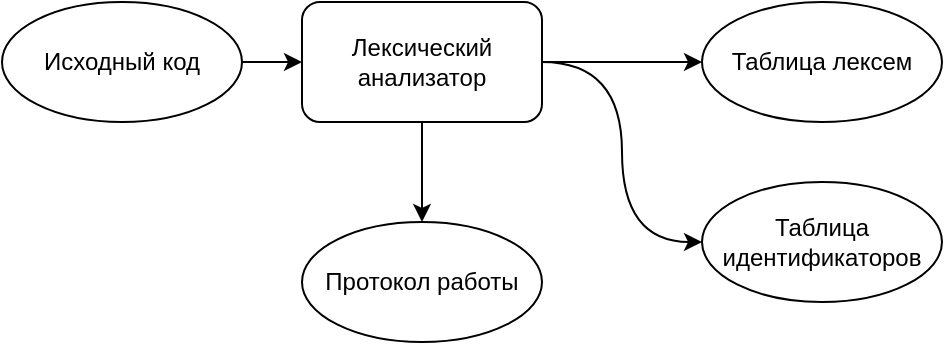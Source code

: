 <mxfile version="13.9.9" type="device"><diagram id="nFt-cHLdguVoxVk7pJB8" name="Страница 1"><mxGraphModel dx="1024" dy="592" grid="1" gridSize="10" guides="1" tooltips="1" connect="1" arrows="1" fold="1" page="1" pageScale="1" pageWidth="827" pageHeight="1169" math="0" shadow="0"><root><mxCell id="0"/><mxCell id="1" parent="0"/><mxCell id="FIGtZl6xJXKdvbFC5ZFP-7" style="edgeStyle=orthogonalEdgeStyle;rounded=0;orthogonalLoop=1;jettySize=auto;html=1;exitX=1;exitY=0.5;exitDx=0;exitDy=0;entryX=0;entryY=0.5;entryDx=0;entryDy=0;" edge="1" parent="1" source="FIGtZl6xJXKdvbFC5ZFP-2" target="FIGtZl6xJXKdvbFC5ZFP-3"><mxGeometry relative="1" as="geometry"/></mxCell><mxCell id="FIGtZl6xJXKdvbFC5ZFP-2" value="Исходный код" style="ellipse;whiteSpace=wrap;html=1;" vertex="1" parent="1"><mxGeometry x="70" y="290" width="120" height="60" as="geometry"/></mxCell><mxCell id="FIGtZl6xJXKdvbFC5ZFP-8" style="edgeStyle=orthogonalEdgeStyle;rounded=0;orthogonalLoop=1;jettySize=auto;html=1;exitX=1;exitY=0.5;exitDx=0;exitDy=0;entryX=0;entryY=0.5;entryDx=0;entryDy=0;" edge="1" parent="1" source="FIGtZl6xJXKdvbFC5ZFP-3" target="FIGtZl6xJXKdvbFC5ZFP-4"><mxGeometry relative="1" as="geometry"/></mxCell><mxCell id="FIGtZl6xJXKdvbFC5ZFP-9" style="edgeStyle=orthogonalEdgeStyle;orthogonalLoop=1;jettySize=auto;html=1;exitX=1;exitY=0.5;exitDx=0;exitDy=0;entryX=0;entryY=0.5;entryDx=0;entryDy=0;curved=1;" edge="1" parent="1" source="FIGtZl6xJXKdvbFC5ZFP-3" target="FIGtZl6xJXKdvbFC5ZFP-5"><mxGeometry relative="1" as="geometry"/></mxCell><mxCell id="FIGtZl6xJXKdvbFC5ZFP-10" style="edgeStyle=orthogonalEdgeStyle;curved=1;orthogonalLoop=1;jettySize=auto;html=1;exitX=0.5;exitY=1;exitDx=0;exitDy=0;entryX=0.5;entryY=0;entryDx=0;entryDy=0;" edge="1" parent="1" source="FIGtZl6xJXKdvbFC5ZFP-3" target="FIGtZl6xJXKdvbFC5ZFP-6"><mxGeometry relative="1" as="geometry"/></mxCell><mxCell id="FIGtZl6xJXKdvbFC5ZFP-3" value="Лексический анализатор" style="rounded=1;whiteSpace=wrap;html=1;" vertex="1" parent="1"><mxGeometry x="220" y="290" width="120" height="60" as="geometry"/></mxCell><mxCell id="FIGtZl6xJXKdvbFC5ZFP-4" value="Таблица лексем" style="ellipse;whiteSpace=wrap;html=1;" vertex="1" parent="1"><mxGeometry x="420" y="290" width="120" height="60" as="geometry"/></mxCell><mxCell id="FIGtZl6xJXKdvbFC5ZFP-5" value="Таблица идентификаторов" style="ellipse;whiteSpace=wrap;html=1;" vertex="1" parent="1"><mxGeometry x="420" y="380" width="120" height="60" as="geometry"/></mxCell><mxCell id="FIGtZl6xJXKdvbFC5ZFP-6" value="Протокол работы" style="ellipse;whiteSpace=wrap;html=1;" vertex="1" parent="1"><mxGeometry x="220" y="400" width="120" height="60" as="geometry"/></mxCell></root></mxGraphModel></diagram></mxfile>